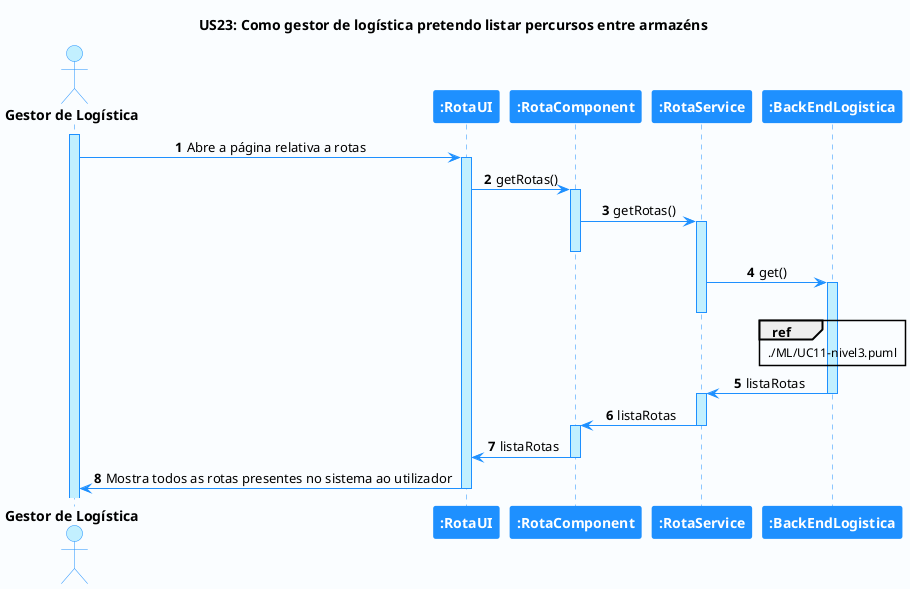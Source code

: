 @startuml hello

'-Style----------------------------------------------------------------------------------------------------------------

autonumber

skinparam DefaultTextAlignment center

skinparam BackgroundColor #fafdff

skinparam sequence {
    LifeLineBorderColor DodgerBlue
    LifeLineBackgroundColor APPLICATION

    ActorBackgroundColor APPLICATION
    ActorBorderColor DodgerBlue

    BackgroundColor #FFFFFF
    ArrowColor DodgerBlue
    BorderColor DodgerBlue

    ParticipantBackgroundColor DodgerBlue
    ParticipantFontColor #FFFFFF
    ParticipantBorderColor DodgerBlue

    GroupBorderColor #082642
    GroupBackgroundColor APPLICATION
}

skinparam note {
    LifeLineBorderColor DodgerBlue
    LifeLineBackgroundColor APPLICATION

    ActorBackgroundColor APPLICATION
    ActorBorderColor DodgerBlue

    BackgroundColor #FFFFFF
    ArrowColor DodgerBlue
    BorderColor DodgerBlue

    ParticipantBackgroundColor DodgerBlue
    ParticipantFontColor #FFFFFF
    ParticipantBorderColor DodgerBlue

    GroupBorderColor #082642
    GroupBackgroundColor APPLICATION
}

'-Title----------------------------------------------------------------------------------------------------------------

title US23: Como gestor de logística pretendo listar percursos entre armazéns

'-Actors/Participants--------------------------------------------------------------------------------------------------

actor "<b>Gestor de Logística" as GL
participant "<b>:RotaUI" as RUI
participant "<b>:RotaComponent" as RC
participant "<b>:RotaService" as RS
participant "<b>:BackEndLogistica" as AL


'-Associations---------------------------------------------------------------------------------------------------------

activate GL

GL -> RUI: Abre a página relativa a rotas
activate RUI
RUI -> RC: getRotas()
activate RC
RC -> RS : getRotas()
activate RS
deactivate RC
RS -> AL : get()

ref over AL
 ./ML/UC11-nivel3.puml
end ref
activate AL
deactivate RS
AL -> RS : listaRotas
deactivate AL
activate RS
RS -> RC : listaRotas
deactivate RS
activate RC
RC -> RUI : listaRotas
deactivate RC
RUI -> GL: Mostra todos as rotas presentes no sistema ao utilizador

deactivate RUI

'----------------------------------------------------------------------------------------------------------------------

@enduml